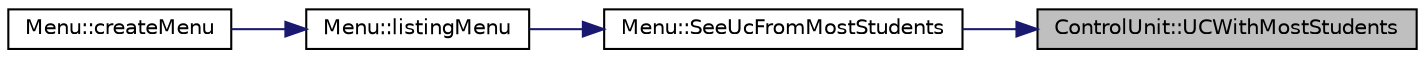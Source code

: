digraph "ControlUnit::UCWithMostStudents"
{
 // LATEX_PDF_SIZE
  edge [fontname="Helvetica",fontsize="10",labelfontname="Helvetica",labelfontsize="10"];
  node [fontname="Helvetica",fontsize="10",shape=record];
  rankdir="RL";
  Node1 [label="ControlUnit::UCWithMostStudents",height=0.2,width=0.4,color="black", fillcolor="grey75", style="filled", fontcolor="black",tooltip="Displays all the courses starting with the one with the most student."];
  Node1 -> Node2 [dir="back",color="midnightblue",fontsize="10",style="solid"];
  Node2 [label="Menu::SeeUcFromMostStudents",height=0.2,width=0.4,color="black", fillcolor="white", style="filled",URL="$class_menu.html#a976e19892805e7229100fb5337c151a4",tooltip="Displays all the courses starting with the one with the most student."];
  Node2 -> Node3 [dir="back",color="midnightblue",fontsize="10",style="solid"];
  Node3 [label="Menu::listingMenu",height=0.2,width=0.4,color="black", fillcolor="white", style="filled",URL="$class_menu.html#af1ba39157732b6b1015cfe7b5a5c3353",tooltip="Enters the listing menu, which allows the user to list students, see schedules etc."];
  Node3 -> Node4 [dir="back",color="midnightblue",fontsize="10",style="solid"];
  Node4 [label="Menu::createMenu",height=0.2,width=0.4,color="black", fillcolor="white", style="filled",URL="$class_menu.html#a4cf70fb5ce8bc6bfcad587d74ff644d4",tooltip="Creates the menu."];
}
